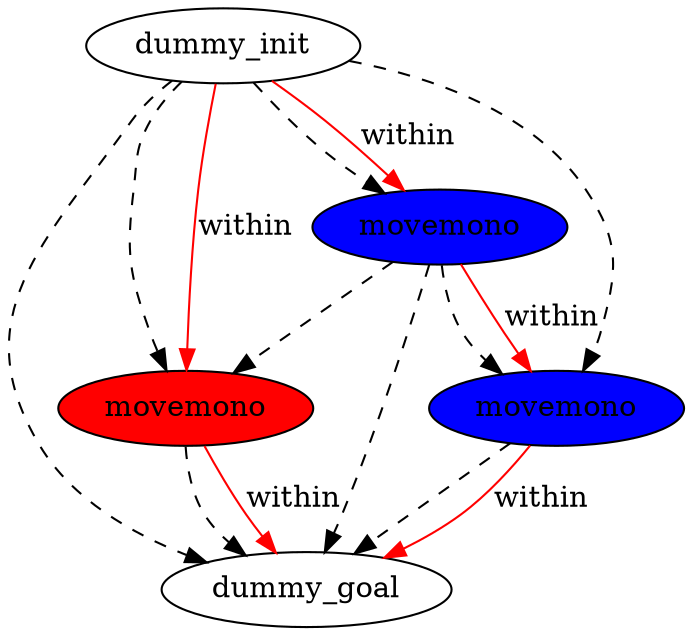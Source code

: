 digraph {
	"2c2ac34b-9e0b-7b01-7536-59efd873dad9" [label=dummy_init fillcolor=white style=filled]
	"ccf4ffb0-b4bb-a73f-ac70-51d1d051267f" [label=dummy_goal fillcolor=white style=filled]
	"929d6377-1cfb-655f-82c4-2e488cbadae5" [label=movemono fillcolor=red style=filled]
	"dd83ad03-7066-e289-1644-84a0d1151fff" [label=movemono fillcolor=blue style=filled]
	"f3d04ffb-4470-9848-929e-cc924a11be44" [label=movemono fillcolor=blue style=filled]
	"2c2ac34b-9e0b-7b01-7536-59efd873dad9" -> "929d6377-1cfb-655f-82c4-2e488cbadae5" [color=black style=dashed]
	"929d6377-1cfb-655f-82c4-2e488cbadae5" -> "ccf4ffb0-b4bb-a73f-ac70-51d1d051267f" [color=black style=dashed]
	"2c2ac34b-9e0b-7b01-7536-59efd873dad9" -> "f3d04ffb-4470-9848-929e-cc924a11be44" [color=black style=dashed]
	"f3d04ffb-4470-9848-929e-cc924a11be44" -> "ccf4ffb0-b4bb-a73f-ac70-51d1d051267f" [color=black style=dashed]
	"2c2ac34b-9e0b-7b01-7536-59efd873dad9" -> "ccf4ffb0-b4bb-a73f-ac70-51d1d051267f" [color=black style=dashed]
	"f3d04ffb-4470-9848-929e-cc924a11be44" -> "929d6377-1cfb-655f-82c4-2e488cbadae5" [color=black style=dashed]
	"f3d04ffb-4470-9848-929e-cc924a11be44" -> "dd83ad03-7066-e289-1644-84a0d1151fff" [color=black style=dashed]
	"dd83ad03-7066-e289-1644-84a0d1151fff" -> "ccf4ffb0-b4bb-a73f-ac70-51d1d051267f" [color=black style=dashed]
	"2c2ac34b-9e0b-7b01-7536-59efd873dad9" -> "dd83ad03-7066-e289-1644-84a0d1151fff" [color=black style=dashed]
	"929d6377-1cfb-655f-82c4-2e488cbadae5" -> "ccf4ffb0-b4bb-a73f-ac70-51d1d051267f" [label=within color=red]
	"f3d04ffb-4470-9848-929e-cc924a11be44" -> "dd83ad03-7066-e289-1644-84a0d1151fff" [label=within color=red]
	"dd83ad03-7066-e289-1644-84a0d1151fff" -> "ccf4ffb0-b4bb-a73f-ac70-51d1d051267f" [label=within color=red]
	"2c2ac34b-9e0b-7b01-7536-59efd873dad9" -> "f3d04ffb-4470-9848-929e-cc924a11be44" [label=within color=red]
	"2c2ac34b-9e0b-7b01-7536-59efd873dad9" -> "929d6377-1cfb-655f-82c4-2e488cbadae5" [label=within color=red]
}
